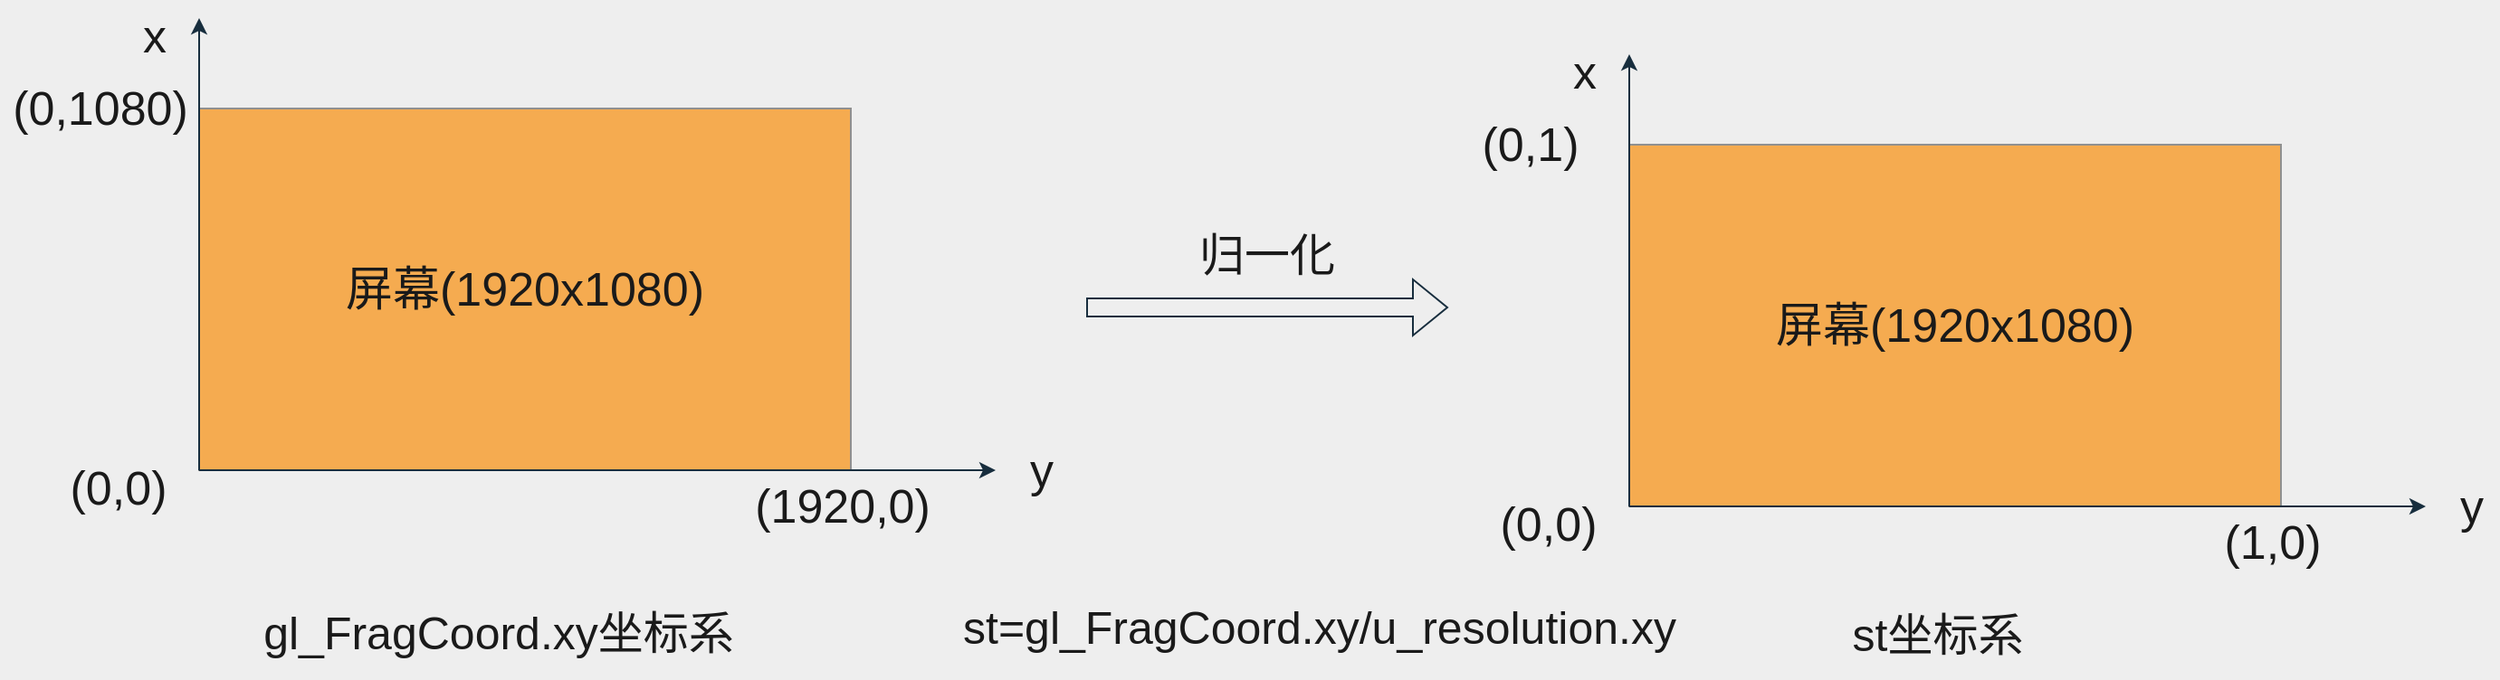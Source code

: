 <mxfile version="16.0.2" type="device"><diagram name="Page-1" id="74e2e168-ea6b-b213-b513-2b3c1d86103e"><mxGraphModel dx="2311" dy="1102" grid="0" gridSize="10" guides="1" tooltips="1" connect="1" arrows="1" fold="1" page="0" pageScale="1" pageWidth="1100" pageHeight="850" background="#EEEEEE" math="0" shadow="0"><root><mxCell id="0"/><mxCell id="1" parent="0"/><mxCell id="ZzHimYx8WSlp9OL9mE4P-2" value="&lt;font style=&quot;font-size: 26px&quot;&gt;屏幕(1920x1080)&lt;/font&gt;" style="rounded=0;whiteSpace=wrap;html=1;fillColor=#F5AB50;strokeColor=#909090;fontColor=#1A1A1A;" vertex="1" parent="1"><mxGeometry x="140" y="250" width="360" height="200" as="geometry"/></mxCell><mxCell id="ZzHimYx8WSlp9OL9mE4P-3" value="(0,0)" style="text;html=1;align=center;verticalAlign=middle;resizable=0;points=[];autosize=1;strokeColor=none;fillColor=none;fontSize=26;fontColor=#1A1A1A;" vertex="1" parent="1"><mxGeometry x="60" y="440" width="70" height="40" as="geometry"/></mxCell><mxCell id="ZzHimYx8WSlp9OL9mE4P-5" value="" style="endArrow=classic;html=1;rounded=0;fontSize=26;exitX=0;exitY=1;exitDx=0;exitDy=0;strokeColor=#182E3E;fontColor=#1A1A1A;labelBackgroundColor=#EEEEEE;" edge="1" parent="1" source="ZzHimYx8WSlp9OL9mE4P-2"><mxGeometry width="50" height="50" relative="1" as="geometry"><mxPoint x="360" y="290" as="sourcePoint"/><mxPoint x="140" y="200" as="targetPoint"/></mxGeometry></mxCell><mxCell id="ZzHimYx8WSlp9OL9mE4P-6" value="x" style="text;html=1;align=center;verticalAlign=middle;resizable=0;points=[];autosize=1;strokeColor=none;fillColor=none;fontSize=26;fontColor=#1A1A1A;" vertex="1" parent="1"><mxGeometry x="100" y="190" width="30" height="40" as="geometry"/></mxCell><mxCell id="ZzHimYx8WSlp9OL9mE4P-7" value="" style="endArrow=classic;html=1;rounded=0;fontSize=26;exitX=0;exitY=1;exitDx=0;exitDy=0;strokeColor=#182E3E;fontColor=#1A1A1A;labelBackgroundColor=#EEEEEE;" edge="1" parent="1" source="ZzHimYx8WSlp9OL9mE4P-2"><mxGeometry width="50" height="50" relative="1" as="geometry"><mxPoint x="400" y="400" as="sourcePoint"/><mxPoint x="580" y="450" as="targetPoint"/></mxGeometry></mxCell><mxCell id="ZzHimYx8WSlp9OL9mE4P-8" value="y" style="text;html=1;align=center;verticalAlign=middle;resizable=0;points=[];autosize=1;strokeColor=none;fillColor=none;fontSize=26;fontColor=#1A1A1A;" vertex="1" parent="1"><mxGeometry x="590" y="430" width="30" height="40" as="geometry"/></mxCell><mxCell id="ZzHimYx8WSlp9OL9mE4P-9" value="(1920,0)" style="text;html=1;align=center;verticalAlign=middle;resizable=0;points=[];autosize=1;strokeColor=none;fillColor=none;fontSize=26;fontColor=#1A1A1A;" vertex="1" parent="1"><mxGeometry x="440" y="450" width="110" height="40" as="geometry"/></mxCell><mxCell id="ZzHimYx8WSlp9OL9mE4P-10" value="(0,1080)" style="text;html=1;align=center;verticalAlign=middle;resizable=0;points=[];autosize=1;strokeColor=none;fillColor=none;fontSize=26;fontColor=#1A1A1A;" vertex="1" parent="1"><mxGeometry x="30" y="230" width="110" height="40" as="geometry"/></mxCell><mxCell id="ZzHimYx8WSlp9OL9mE4P-11" value="" style="shape=flexArrow;endArrow=classic;html=1;rounded=0;fontSize=26;strokeColor=#182E3E;fontColor=#1A1A1A;labelBackgroundColor=#EEEEEE;" edge="1" parent="1"><mxGeometry width="50" height="50" relative="1" as="geometry"><mxPoint x="630" y="360" as="sourcePoint"/><mxPoint x="830" y="360" as="targetPoint"/></mxGeometry></mxCell><mxCell id="ZzHimYx8WSlp9OL9mE4P-12" value="&lt;font style=&quot;font-size: 26px&quot;&gt;屏幕(1920x1080)&lt;/font&gt;" style="rounded=0;whiteSpace=wrap;html=1;fillColor=#F5AB50;strokeColor=#909090;fontColor=#1A1A1A;" vertex="1" parent="1"><mxGeometry x="930" y="270" width="360" height="200" as="geometry"/></mxCell><mxCell id="ZzHimYx8WSlp9OL9mE4P-13" value="(0,0)" style="text;html=1;align=center;verticalAlign=middle;resizable=0;points=[];autosize=1;strokeColor=none;fillColor=none;fontSize=26;fontColor=#1A1A1A;" vertex="1" parent="1"><mxGeometry x="850" y="460" width="70" height="40" as="geometry"/></mxCell><mxCell id="ZzHimYx8WSlp9OL9mE4P-14" value="" style="endArrow=classic;html=1;rounded=0;fontSize=26;exitX=0;exitY=1;exitDx=0;exitDy=0;strokeColor=#182E3E;fontColor=#1A1A1A;labelBackgroundColor=#EEEEEE;" edge="1" parent="1" source="ZzHimYx8WSlp9OL9mE4P-12"><mxGeometry width="50" height="50" relative="1" as="geometry"><mxPoint x="1150" y="310" as="sourcePoint"/><mxPoint x="930" y="220" as="targetPoint"/></mxGeometry></mxCell><mxCell id="ZzHimYx8WSlp9OL9mE4P-15" value="x" style="text;html=1;align=center;verticalAlign=middle;resizable=0;points=[];autosize=1;strokeColor=none;fillColor=none;fontSize=26;fontColor=#1A1A1A;" vertex="1" parent="1"><mxGeometry x="890" y="210" width="30" height="40" as="geometry"/></mxCell><mxCell id="ZzHimYx8WSlp9OL9mE4P-16" value="" style="endArrow=classic;html=1;rounded=0;fontSize=26;exitX=0;exitY=1;exitDx=0;exitDy=0;strokeColor=#182E3E;fontColor=#1A1A1A;labelBackgroundColor=#EEEEEE;" edge="1" parent="1" source="ZzHimYx8WSlp9OL9mE4P-12"><mxGeometry width="50" height="50" relative="1" as="geometry"><mxPoint x="1190" y="420" as="sourcePoint"/><mxPoint x="1370" y="470" as="targetPoint"/></mxGeometry></mxCell><mxCell id="ZzHimYx8WSlp9OL9mE4P-17" value="y" style="text;html=1;align=center;verticalAlign=middle;resizable=0;points=[];autosize=1;strokeColor=none;fillColor=none;fontSize=26;fontColor=#1A1A1A;" vertex="1" parent="1"><mxGeometry x="1380" y="450" width="30" height="40" as="geometry"/></mxCell><mxCell id="ZzHimYx8WSlp9OL9mE4P-18" value="(1,0)" style="text;html=1;align=center;verticalAlign=middle;resizable=0;points=[];autosize=1;strokeColor=none;fillColor=none;fontSize=26;fontColor=#1A1A1A;" vertex="1" parent="1"><mxGeometry x="1250" y="470" width="70" height="40" as="geometry"/></mxCell><mxCell id="ZzHimYx8WSlp9OL9mE4P-19" value="(0,1)" style="text;html=1;align=center;verticalAlign=middle;resizable=0;points=[];autosize=1;strokeColor=none;fillColor=none;fontSize=26;fontColor=#1A1A1A;" vertex="1" parent="1"><mxGeometry x="840" y="250" width="70" height="40" as="geometry"/></mxCell><mxCell id="ZzHimYx8WSlp9OL9mE4P-20" value="&lt;font style=&quot;font-size: 25px&quot;&gt;gl_FragCoord.xy坐标系&lt;/font&gt;" style="text;html=1;align=center;verticalAlign=middle;resizable=0;points=[];autosize=1;strokeColor=none;fillColor=none;fontSize=26;fontColor=#1A1A1A;" vertex="1" parent="1"><mxGeometry x="165" y="520" width="280" height="40" as="geometry"/></mxCell><mxCell id="ZzHimYx8WSlp9OL9mE4P-21" value="归一化" style="text;html=1;strokeColor=none;fillColor=none;align=center;verticalAlign=middle;whiteSpace=wrap;rounded=0;fontSize=25;fontColor=#1A1A1A;" vertex="1" parent="1"><mxGeometry x="690" y="320" width="80" height="20" as="geometry"/></mxCell><mxCell id="ZzHimYx8WSlp9OL9mE4P-22" value="st=gl_FragCoord.xy/u_resolution.xy" style="text;whiteSpace=wrap;html=1;fontSize=25;fontColor=#1A1A1A;" vertex="1" parent="1"><mxGeometry x="560" y="515" width="390" height="50" as="geometry"/></mxCell><mxCell id="ZzHimYx8WSlp9OL9mE4P-23" value="st坐标系" style="text;html=1;align=center;verticalAlign=middle;resizable=0;points=[];autosize=1;strokeColor=none;fillColor=none;fontSize=25;fontColor=#1A1A1A;" vertex="1" parent="1"><mxGeometry x="1045" y="520" width="110" height="40" as="geometry"/></mxCell></root></mxGraphModel></diagram></mxfile>